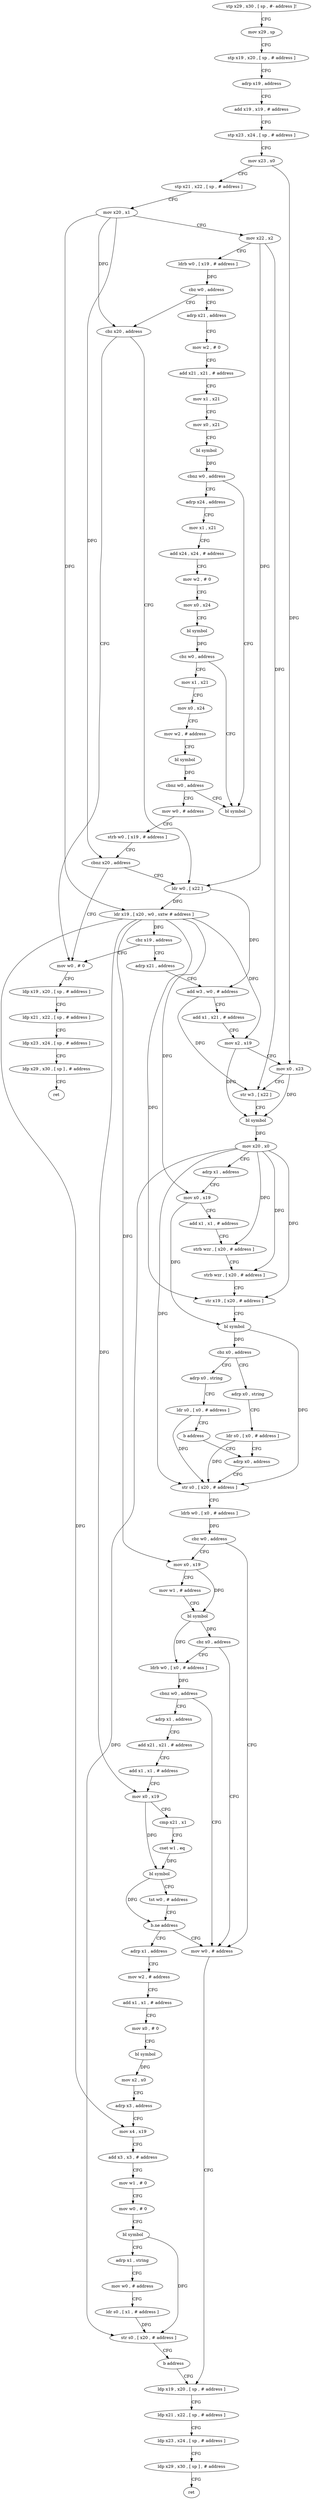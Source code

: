 digraph "func" {
"4271672" [label = "stp x29 , x30 , [ sp , #- address ]!" ]
"4271676" [label = "mov x29 , sp" ]
"4271680" [label = "stp x19 , x20 , [ sp , # address ]" ]
"4271684" [label = "adrp x19 , address" ]
"4271688" [label = "add x19 , x19 , # address" ]
"4271692" [label = "stp x23 , x24 , [ sp , # address ]" ]
"4271696" [label = "mov x23 , x0" ]
"4271700" [label = "stp x21 , x22 , [ sp , # address ]" ]
"4271704" [label = "mov x20 , x1" ]
"4271708" [label = "mov x22 , x2" ]
"4271712" [label = "ldrb w0 , [ x19 , # address ]" ]
"4271716" [label = "cbz w0 , address" ]
"4271848" [label = "adrp x21 , address" ]
"4271720" [label = "cbz x20 , address" ]
"4271852" [label = "mov w2 , # 0" ]
"4271856" [label = "add x21 , x21 , # address" ]
"4271860" [label = "mov x1 , x21" ]
"4271864" [label = "mov x0 , x21" ]
"4271868" [label = "bl symbol" ]
"4271872" [label = "cbnz w0 , address" ]
"4272100" [label = "bl symbol" ]
"4271876" [label = "adrp x24 , address" ]
"4271936" [label = "mov w0 , # 0" ]
"4271724" [label = "ldr w0 , [ x22 ]" ]
"4271880" [label = "mov x1 , x21" ]
"4271884" [label = "add x24 , x24 , # address" ]
"4271888" [label = "mov w2 , # 0" ]
"4271892" [label = "mov x0 , x24" ]
"4271896" [label = "bl symbol" ]
"4271900" [label = "cbz w0 , address" ]
"4271904" [label = "mov x1 , x21" ]
"4271940" [label = "ldp x19 , x20 , [ sp , # address ]" ]
"4271944" [label = "ldp x21 , x22 , [ sp , # address ]" ]
"4271948" [label = "ldp x23 , x24 , [ sp , # address ]" ]
"4271952" [label = "ldp x29 , x30 , [ sp ] , # address" ]
"4271956" [label = "ret" ]
"4271728" [label = "ldr x19 , [ x20 , w0 , sxtw # address ]" ]
"4271732" [label = "cbz x19 , address" ]
"4271736" [label = "adrp x21 , address" ]
"4271908" [label = "mov x0 , x24" ]
"4271912" [label = "mov w2 , # address" ]
"4271916" [label = "bl symbol" ]
"4271920" [label = "cbnz w0 , address" ]
"4271924" [label = "mov w0 , # address" ]
"4271740" [label = "add w3 , w0 , # address" ]
"4271744" [label = "add x1 , x21 , # address" ]
"4271748" [label = "mov x2 , x19" ]
"4271752" [label = "mov x0 , x23" ]
"4271756" [label = "str w3 , [ x22 ]" ]
"4271760" [label = "bl symbol" ]
"4271764" [label = "mov x20 , x0" ]
"4271768" [label = "adrp x1 , address" ]
"4271772" [label = "mov x0 , x19" ]
"4271776" [label = "add x1 , x1 , # address" ]
"4271780" [label = "strb wzr , [ x20 , # address ]" ]
"4271784" [label = "strb wzr , [ x20 , # address ]" ]
"4271788" [label = "str x19 , [ x20 , # address ]" ]
"4271792" [label = "bl symbol" ]
"4271796" [label = "cbz x0 , address" ]
"4272088" [label = "adrp x0 , string" ]
"4271800" [label = "adrp x0 , string" ]
"4271928" [label = "strb w0 , [ x19 , # address ]" ]
"4271932" [label = "cbnz x20 , address" ]
"4272092" [label = "ldr s0 , [ x0 , # address ]" ]
"4272096" [label = "b address" ]
"4271808" [label = "adrp x0 , address" ]
"4271804" [label = "ldr s0 , [ x0 , # address ]" ]
"4271812" [label = "str s0 , [ x20 , # address ]" ]
"4271816" [label = "ldrb w0 , [ x0 , # address ]" ]
"4271820" [label = "cbz w0 , address" ]
"4271960" [label = "mov x0 , x19" ]
"4271824" [label = "mov w0 , # address" ]
"4271964" [label = "mov w1 , # address" ]
"4271968" [label = "bl symbol" ]
"4271972" [label = "cbz x0 , address" ]
"4271976" [label = "ldrb w0 , [ x0 , # address ]" ]
"4271828" [label = "ldp x19 , x20 , [ sp , # address ]" ]
"4271980" [label = "cbnz w0 , address" ]
"4271984" [label = "adrp x1 , address" ]
"4271988" [label = "add x21 , x21 , # address" ]
"4271992" [label = "add x1 , x1 , # address" ]
"4271996" [label = "mov x0 , x19" ]
"4272000" [label = "cmp x21 , x1" ]
"4272004" [label = "cset w1 , eq" ]
"4272008" [label = "bl symbol" ]
"4272012" [label = "tst w0 , # address" ]
"4272016" [label = "b.ne address" ]
"4272020" [label = "adrp x1 , address" ]
"4272024" [label = "mov w2 , # address" ]
"4272028" [label = "add x1 , x1 , # address" ]
"4272032" [label = "mov x0 , # 0" ]
"4272036" [label = "bl symbol" ]
"4272040" [label = "mov x2 , x0" ]
"4272044" [label = "adrp x3 , address" ]
"4272048" [label = "mov x4 , x19" ]
"4272052" [label = "add x3 , x3 , # address" ]
"4272056" [label = "mov w1 , # 0" ]
"4272060" [label = "mov w0 , # 0" ]
"4272064" [label = "bl symbol" ]
"4272068" [label = "adrp x1 , string" ]
"4272072" [label = "mov w0 , # address" ]
"4272076" [label = "ldr s0 , [ x1 , # address ]" ]
"4272080" [label = "str s0 , [ x20 , # address ]" ]
"4272084" [label = "b address" ]
"4271832" [label = "ldp x21 , x22 , [ sp , # address ]" ]
"4271836" [label = "ldp x23 , x24 , [ sp , # address ]" ]
"4271840" [label = "ldp x29 , x30 , [ sp ] , # address" ]
"4271844" [label = "ret" ]
"4271672" -> "4271676" [ label = "CFG" ]
"4271676" -> "4271680" [ label = "CFG" ]
"4271680" -> "4271684" [ label = "CFG" ]
"4271684" -> "4271688" [ label = "CFG" ]
"4271688" -> "4271692" [ label = "CFG" ]
"4271692" -> "4271696" [ label = "CFG" ]
"4271696" -> "4271700" [ label = "CFG" ]
"4271696" -> "4271752" [ label = "DFG" ]
"4271700" -> "4271704" [ label = "CFG" ]
"4271704" -> "4271708" [ label = "CFG" ]
"4271704" -> "4271720" [ label = "DFG" ]
"4271704" -> "4271728" [ label = "DFG" ]
"4271704" -> "4271932" [ label = "DFG" ]
"4271708" -> "4271712" [ label = "CFG" ]
"4271708" -> "4271724" [ label = "DFG" ]
"4271708" -> "4271756" [ label = "DFG" ]
"4271712" -> "4271716" [ label = "DFG" ]
"4271716" -> "4271848" [ label = "CFG" ]
"4271716" -> "4271720" [ label = "CFG" ]
"4271848" -> "4271852" [ label = "CFG" ]
"4271720" -> "4271936" [ label = "CFG" ]
"4271720" -> "4271724" [ label = "CFG" ]
"4271852" -> "4271856" [ label = "CFG" ]
"4271856" -> "4271860" [ label = "CFG" ]
"4271860" -> "4271864" [ label = "CFG" ]
"4271864" -> "4271868" [ label = "CFG" ]
"4271868" -> "4271872" [ label = "DFG" ]
"4271872" -> "4272100" [ label = "CFG" ]
"4271872" -> "4271876" [ label = "CFG" ]
"4271876" -> "4271880" [ label = "CFG" ]
"4271936" -> "4271940" [ label = "CFG" ]
"4271724" -> "4271728" [ label = "DFG" ]
"4271724" -> "4271740" [ label = "DFG" ]
"4271880" -> "4271884" [ label = "CFG" ]
"4271884" -> "4271888" [ label = "CFG" ]
"4271888" -> "4271892" [ label = "CFG" ]
"4271892" -> "4271896" [ label = "CFG" ]
"4271896" -> "4271900" [ label = "DFG" ]
"4271900" -> "4272100" [ label = "CFG" ]
"4271900" -> "4271904" [ label = "CFG" ]
"4271904" -> "4271908" [ label = "CFG" ]
"4271940" -> "4271944" [ label = "CFG" ]
"4271944" -> "4271948" [ label = "CFG" ]
"4271948" -> "4271952" [ label = "CFG" ]
"4271952" -> "4271956" [ label = "CFG" ]
"4271728" -> "4271732" [ label = "DFG" ]
"4271728" -> "4271748" [ label = "DFG" ]
"4271728" -> "4271772" [ label = "DFG" ]
"4271728" -> "4271788" [ label = "DFG" ]
"4271728" -> "4271960" [ label = "DFG" ]
"4271728" -> "4271996" [ label = "DFG" ]
"4271728" -> "4272048" [ label = "DFG" ]
"4271732" -> "4271936" [ label = "CFG" ]
"4271732" -> "4271736" [ label = "CFG" ]
"4271736" -> "4271740" [ label = "CFG" ]
"4271908" -> "4271912" [ label = "CFG" ]
"4271912" -> "4271916" [ label = "CFG" ]
"4271916" -> "4271920" [ label = "DFG" ]
"4271920" -> "4272100" [ label = "CFG" ]
"4271920" -> "4271924" [ label = "CFG" ]
"4271924" -> "4271928" [ label = "CFG" ]
"4271740" -> "4271744" [ label = "CFG" ]
"4271740" -> "4271756" [ label = "DFG" ]
"4271744" -> "4271748" [ label = "CFG" ]
"4271748" -> "4271752" [ label = "CFG" ]
"4271748" -> "4271760" [ label = "DFG" ]
"4271752" -> "4271756" [ label = "CFG" ]
"4271752" -> "4271760" [ label = "DFG" ]
"4271756" -> "4271760" [ label = "CFG" ]
"4271760" -> "4271764" [ label = "DFG" ]
"4271764" -> "4271768" [ label = "CFG" ]
"4271764" -> "4271780" [ label = "DFG" ]
"4271764" -> "4271784" [ label = "DFG" ]
"4271764" -> "4271788" [ label = "DFG" ]
"4271764" -> "4271812" [ label = "DFG" ]
"4271764" -> "4272080" [ label = "DFG" ]
"4271768" -> "4271772" [ label = "CFG" ]
"4271772" -> "4271776" [ label = "CFG" ]
"4271772" -> "4271792" [ label = "DFG" ]
"4271776" -> "4271780" [ label = "CFG" ]
"4271780" -> "4271784" [ label = "CFG" ]
"4271784" -> "4271788" [ label = "CFG" ]
"4271788" -> "4271792" [ label = "CFG" ]
"4271792" -> "4271796" [ label = "DFG" ]
"4271792" -> "4271812" [ label = "DFG" ]
"4271796" -> "4272088" [ label = "CFG" ]
"4271796" -> "4271800" [ label = "CFG" ]
"4272088" -> "4272092" [ label = "CFG" ]
"4271800" -> "4271804" [ label = "CFG" ]
"4271928" -> "4271932" [ label = "CFG" ]
"4271932" -> "4271724" [ label = "CFG" ]
"4271932" -> "4271936" [ label = "CFG" ]
"4272092" -> "4272096" [ label = "CFG" ]
"4272092" -> "4271812" [ label = "DFG" ]
"4272096" -> "4271808" [ label = "CFG" ]
"4271808" -> "4271812" [ label = "CFG" ]
"4271804" -> "4271808" [ label = "CFG" ]
"4271804" -> "4271812" [ label = "DFG" ]
"4271812" -> "4271816" [ label = "CFG" ]
"4271816" -> "4271820" [ label = "DFG" ]
"4271820" -> "4271960" [ label = "CFG" ]
"4271820" -> "4271824" [ label = "CFG" ]
"4271960" -> "4271964" [ label = "CFG" ]
"4271960" -> "4271968" [ label = "DFG" ]
"4271824" -> "4271828" [ label = "CFG" ]
"4271964" -> "4271968" [ label = "CFG" ]
"4271968" -> "4271972" [ label = "DFG" ]
"4271968" -> "4271976" [ label = "DFG" ]
"4271972" -> "4271824" [ label = "CFG" ]
"4271972" -> "4271976" [ label = "CFG" ]
"4271976" -> "4271980" [ label = "DFG" ]
"4271828" -> "4271832" [ label = "CFG" ]
"4271980" -> "4271824" [ label = "CFG" ]
"4271980" -> "4271984" [ label = "CFG" ]
"4271984" -> "4271988" [ label = "CFG" ]
"4271988" -> "4271992" [ label = "CFG" ]
"4271992" -> "4271996" [ label = "CFG" ]
"4271996" -> "4272000" [ label = "CFG" ]
"4271996" -> "4272008" [ label = "DFG" ]
"4272000" -> "4272004" [ label = "CFG" ]
"4272004" -> "4272008" [ label = "DFG" ]
"4272008" -> "4272012" [ label = "CFG" ]
"4272008" -> "4272016" [ label = "DFG" ]
"4272012" -> "4272016" [ label = "CFG" ]
"4272016" -> "4271824" [ label = "CFG" ]
"4272016" -> "4272020" [ label = "CFG" ]
"4272020" -> "4272024" [ label = "CFG" ]
"4272024" -> "4272028" [ label = "CFG" ]
"4272028" -> "4272032" [ label = "CFG" ]
"4272032" -> "4272036" [ label = "CFG" ]
"4272036" -> "4272040" [ label = "DFG" ]
"4272040" -> "4272044" [ label = "CFG" ]
"4272044" -> "4272048" [ label = "CFG" ]
"4272048" -> "4272052" [ label = "CFG" ]
"4272052" -> "4272056" [ label = "CFG" ]
"4272056" -> "4272060" [ label = "CFG" ]
"4272060" -> "4272064" [ label = "CFG" ]
"4272064" -> "4272068" [ label = "CFG" ]
"4272064" -> "4272080" [ label = "DFG" ]
"4272068" -> "4272072" [ label = "CFG" ]
"4272072" -> "4272076" [ label = "CFG" ]
"4272076" -> "4272080" [ label = "DFG" ]
"4272080" -> "4272084" [ label = "CFG" ]
"4272084" -> "4271828" [ label = "CFG" ]
"4271832" -> "4271836" [ label = "CFG" ]
"4271836" -> "4271840" [ label = "CFG" ]
"4271840" -> "4271844" [ label = "CFG" ]
}
